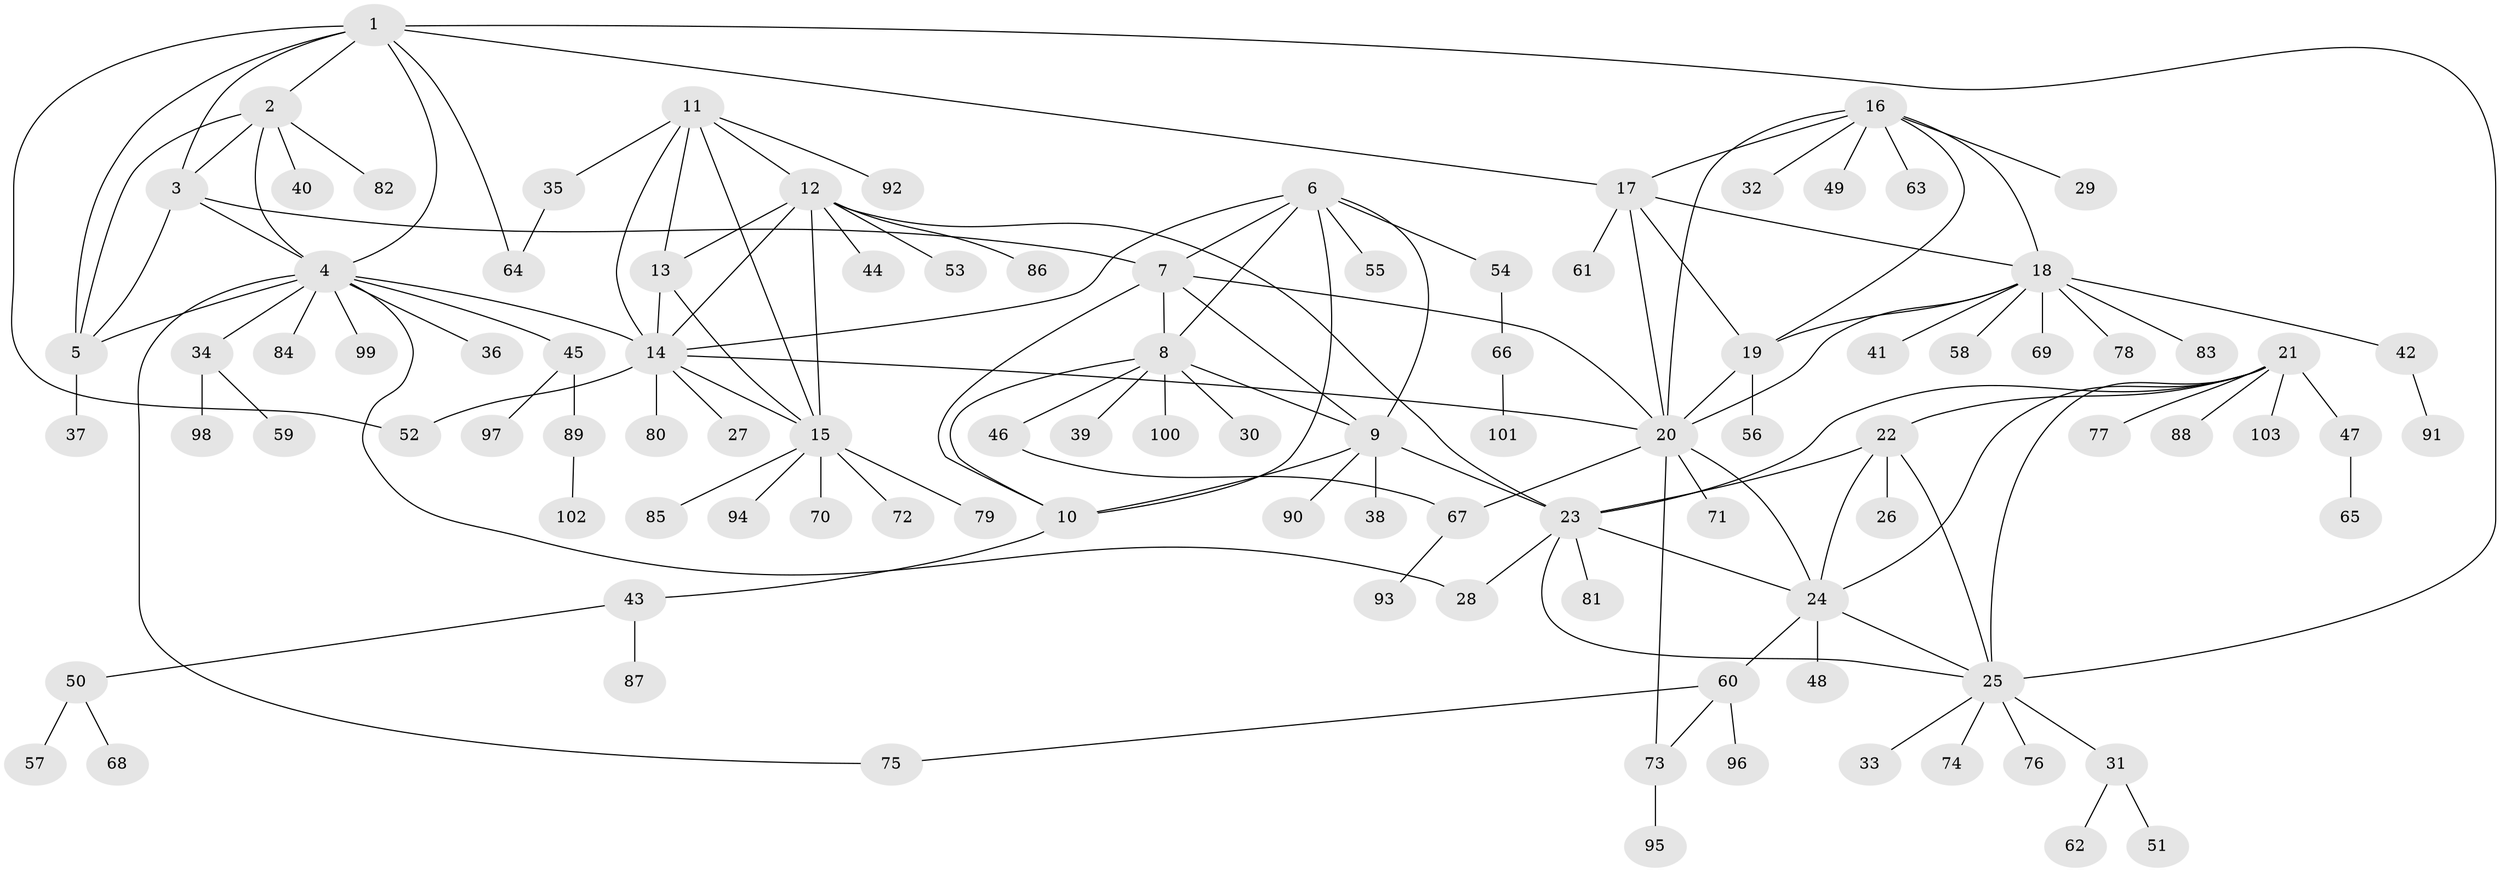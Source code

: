 // coarse degree distribution, {8: 0.03896103896103896, 5: 0.09090909090909091, 11: 0.012987012987012988, 9: 0.025974025974025976, 6: 0.012987012987012988, 15: 0.012987012987012988, 7: 0.012987012987012988, 10: 0.012987012987012988, 1: 0.6103896103896104, 2: 0.15584415584415584, 3: 0.012987012987012988}
// Generated by graph-tools (version 1.1) at 2025/52/02/27/25 19:52:19]
// undirected, 103 vertices, 144 edges
graph export_dot {
graph [start="1"]
  node [color=gray90,style=filled];
  1;
  2;
  3;
  4;
  5;
  6;
  7;
  8;
  9;
  10;
  11;
  12;
  13;
  14;
  15;
  16;
  17;
  18;
  19;
  20;
  21;
  22;
  23;
  24;
  25;
  26;
  27;
  28;
  29;
  30;
  31;
  32;
  33;
  34;
  35;
  36;
  37;
  38;
  39;
  40;
  41;
  42;
  43;
  44;
  45;
  46;
  47;
  48;
  49;
  50;
  51;
  52;
  53;
  54;
  55;
  56;
  57;
  58;
  59;
  60;
  61;
  62;
  63;
  64;
  65;
  66;
  67;
  68;
  69;
  70;
  71;
  72;
  73;
  74;
  75;
  76;
  77;
  78;
  79;
  80;
  81;
  82;
  83;
  84;
  85;
  86;
  87;
  88;
  89;
  90;
  91;
  92;
  93;
  94;
  95;
  96;
  97;
  98;
  99;
  100;
  101;
  102;
  103;
  1 -- 2;
  1 -- 3;
  1 -- 4;
  1 -- 5;
  1 -- 17;
  1 -- 25;
  1 -- 52;
  1 -- 64;
  2 -- 3;
  2 -- 4;
  2 -- 5;
  2 -- 40;
  2 -- 82;
  3 -- 4;
  3 -- 5;
  3 -- 7;
  4 -- 5;
  4 -- 14;
  4 -- 28;
  4 -- 34;
  4 -- 36;
  4 -- 45;
  4 -- 75;
  4 -- 84;
  4 -- 99;
  5 -- 37;
  6 -- 7;
  6 -- 8;
  6 -- 9;
  6 -- 10;
  6 -- 14;
  6 -- 54;
  6 -- 55;
  7 -- 8;
  7 -- 9;
  7 -- 10;
  7 -- 20;
  8 -- 9;
  8 -- 10;
  8 -- 30;
  8 -- 39;
  8 -- 46;
  8 -- 100;
  9 -- 10;
  9 -- 23;
  9 -- 38;
  9 -- 90;
  10 -- 43;
  11 -- 12;
  11 -- 13;
  11 -- 14;
  11 -- 15;
  11 -- 35;
  11 -- 92;
  12 -- 13;
  12 -- 14;
  12 -- 15;
  12 -- 23;
  12 -- 44;
  12 -- 53;
  12 -- 86;
  13 -- 14;
  13 -- 15;
  14 -- 15;
  14 -- 20;
  14 -- 27;
  14 -- 52;
  14 -- 80;
  15 -- 70;
  15 -- 72;
  15 -- 79;
  15 -- 85;
  15 -- 94;
  16 -- 17;
  16 -- 18;
  16 -- 19;
  16 -- 20;
  16 -- 29;
  16 -- 32;
  16 -- 49;
  16 -- 63;
  17 -- 18;
  17 -- 19;
  17 -- 20;
  17 -- 61;
  18 -- 19;
  18 -- 20;
  18 -- 41;
  18 -- 42;
  18 -- 58;
  18 -- 69;
  18 -- 78;
  18 -- 83;
  19 -- 20;
  19 -- 56;
  20 -- 24;
  20 -- 67;
  20 -- 71;
  20 -- 73;
  21 -- 22;
  21 -- 23;
  21 -- 24;
  21 -- 25;
  21 -- 47;
  21 -- 77;
  21 -- 88;
  21 -- 103;
  22 -- 23;
  22 -- 24;
  22 -- 25;
  22 -- 26;
  23 -- 24;
  23 -- 25;
  23 -- 28;
  23 -- 81;
  24 -- 25;
  24 -- 48;
  24 -- 60;
  25 -- 31;
  25 -- 33;
  25 -- 74;
  25 -- 76;
  31 -- 51;
  31 -- 62;
  34 -- 59;
  34 -- 98;
  35 -- 64;
  42 -- 91;
  43 -- 50;
  43 -- 87;
  45 -- 89;
  45 -- 97;
  46 -- 67;
  47 -- 65;
  50 -- 57;
  50 -- 68;
  54 -- 66;
  60 -- 73;
  60 -- 75;
  60 -- 96;
  66 -- 101;
  67 -- 93;
  73 -- 95;
  89 -- 102;
}
